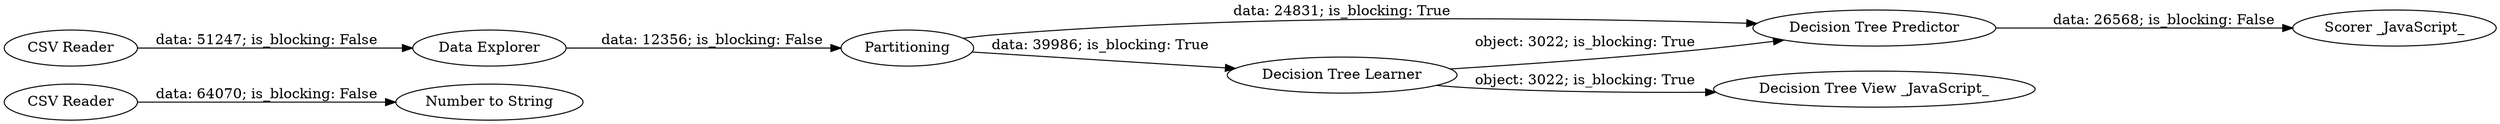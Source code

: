 digraph {
	"3728130079706653977_8" [label="CSV Reader"]
	"3728130079706653977_9" [label="Number to String"]
	"3728130079706653977_4" [label="Decision Tree Predictor"]
	"3728130079706653977_2" [label="Data Explorer"]
	"3728130079706653977_3" [label="Decision Tree Learner"]
	"3728130079706653977_5" [label="Scorer _JavaScript_"]
	"3728130079706653977_7" [label="Decision Tree View _JavaScript_"]
	"3728130079706653977_1" [label="CSV Reader"]
	"3728130079706653977_6" [label=Partitioning]
	"3728130079706653977_3" -> "3728130079706653977_7" [label="object: 3022; is_blocking: True"]
	"3728130079706653977_3" -> "3728130079706653977_4" [label="object: 3022; is_blocking: True"]
	"3728130079706653977_6" -> "3728130079706653977_3" [label="data: 39986; is_blocking: True"]
	"3728130079706653977_8" -> "3728130079706653977_9" [label="data: 64070; is_blocking: False"]
	"3728130079706653977_6" -> "3728130079706653977_4" [label="data: 24831; is_blocking: True"]
	"3728130079706653977_4" -> "3728130079706653977_5" [label="data: 26568; is_blocking: False"]
	"3728130079706653977_1" -> "3728130079706653977_2" [label="data: 51247; is_blocking: False"]
	"3728130079706653977_2" -> "3728130079706653977_6" [label="data: 12356; is_blocking: False"]
	rankdir=LR
}
